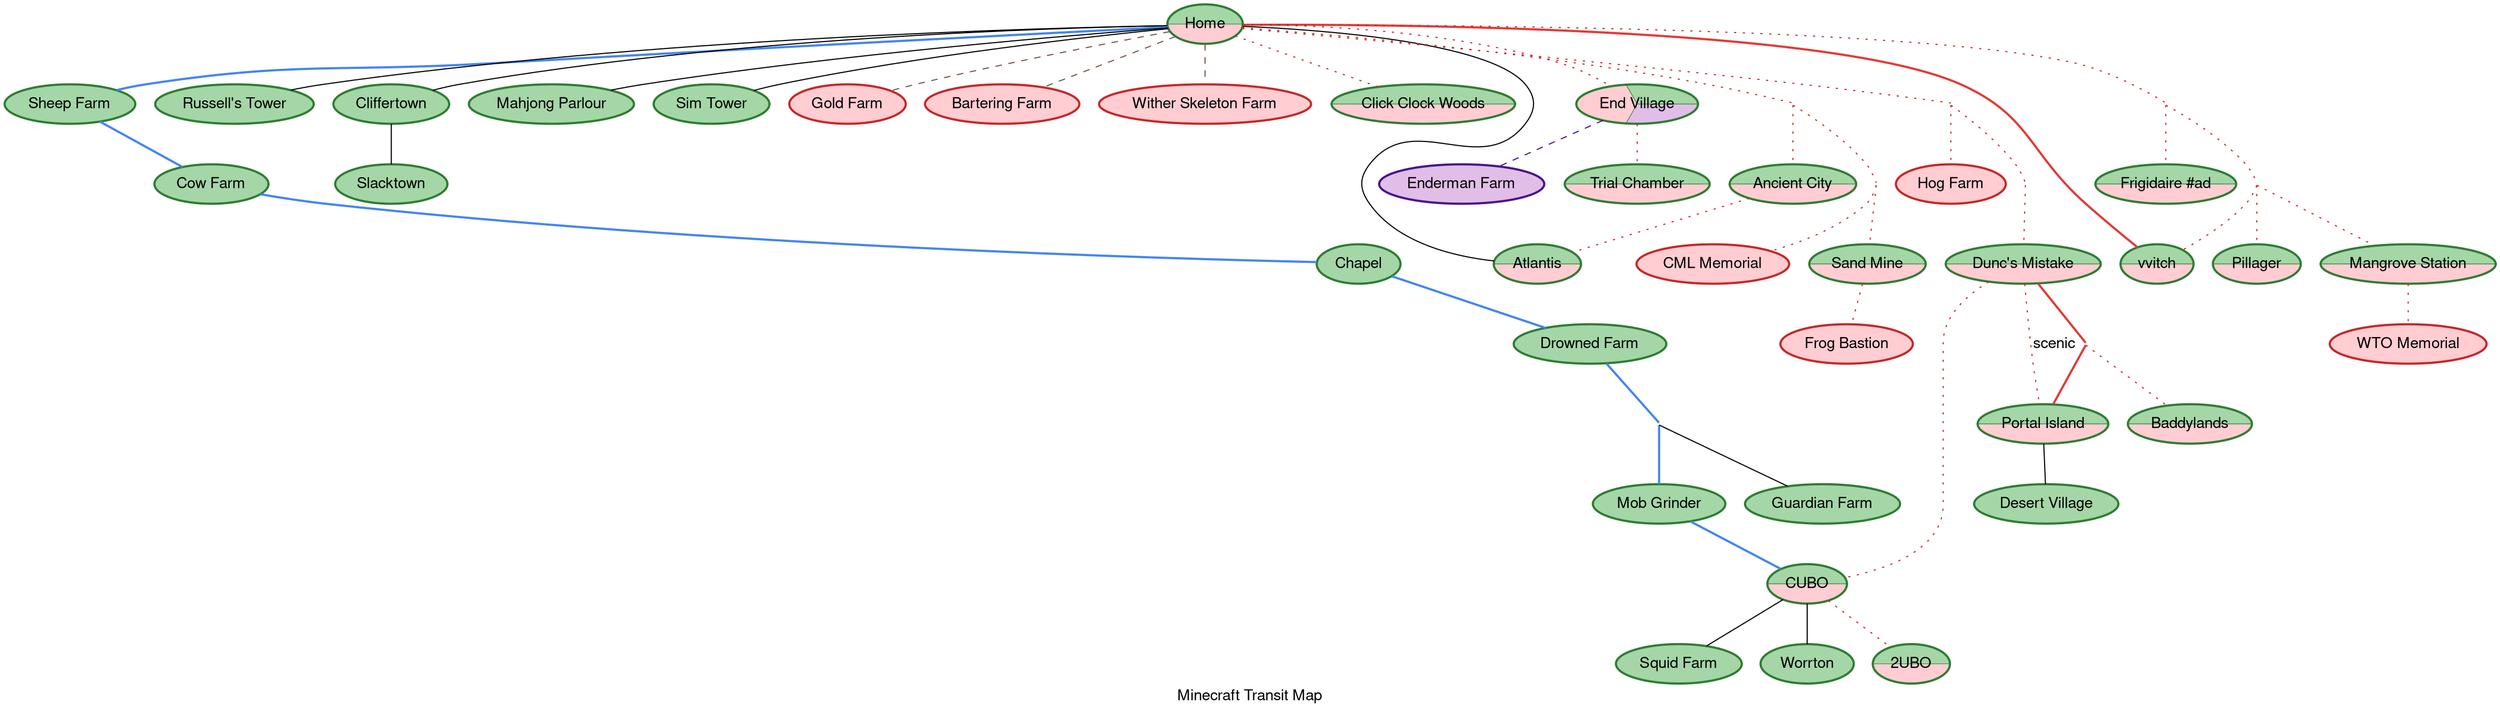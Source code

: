 digraph MinecraftRailMap {
    // Set global graph, node, and edge attributes for a consistent look
    graph [
        mode="KK",
        bb="0,0,20,40",
        overlap="prism",
        bgcolor="white",
        fontname="Helvetica,Arial,sans-serif",
        label="Minecraft Transit Map",
        fontcolor="black",
    ];
    node [
        fontname="Helvetica,Arial,sans-serif",
        style=filled,
        fontcolor="black",
        penwidth=2
    ];
    edge [
        fontname="Helvetica,Arial,sans-serif",
        color="black"
    ];

    // == OVERWORLD NODES ==
    // Nodes are colored in shades of green to represent the Overworld.
    node [color="#2E7D32", fillcolor="#A5D6A7"];
    Chapel [label="Chapel"];
    Cow_Farm [label="Cow Farm"];
    Sheep_Farm [label="Sheep Farm"];
    Drowned_Farm [label="Drowned Farm"];
    Mob_Grinder [label="Mob Grinder"];
    Guardian_Farm [label="Guardian Farm"];
    Russells_Tower [label="Russell's Tower"];
    Cliffertown [label="Cliffertown"];
    Mahjong_Parlour [label="Mahjong Parlour"];
    Desert_Village [label="Desert Village"];
    Slacktown [label="Slacktown"];
    Sim_Tower [label="Sim Tower"];
    Squid_Farm [label="Squid Farm"];
    Worrton [label="Worrton"];

    // == NETHER NODES ==
    node [color="#C62828", fillcolor="#FFCDD2"];
    Gold_Farm [label="Gold Farm"];
    Bartering_Farm [label="Bartering Farm"];
    Wither_Skeleton_Farm [label="Wither Skeleton Farm"];
    Hog_Farm [label="Hog Farm"];
    CML_Memorial [label="CML Memorial"];
    Frog [label="Frog Bastion"];
    WTO_Memorial [label="WTO Memorial"];

    // == THE END NODES ==
    node [color="#4A148C", fillcolor="#E1BEE7"];
    Enderman_Farm [label="Enderman Farm"];

    // == DUAL-DIMENSION NODES ==
    node [style=wedged, penwidth=2, shape=ellipse];
    Home [label="Home", color="#2E7D32", fillcolor="#A5D6A7:#FFCDD2"];
    Baddylands [label="Baddylands", color="#2E7D32", fillcolor="#A5D6A7:#FFCDD2"];
    Portal_Island [label="Portal Island", color="#2E7D32", fillcolor="#A5D6A7:#FFCDD2"];
    _2UBO [label="2UBO", color="#2E7D32", fillcolor="#A5D6A7:#FFCDD2"];
    Pale_Oak_Forest [label="Click Clock Woods", color="#2E7D32", fillcolor="#A5D6A7:#FFCDD2"];
    Atlantis [label="Atlantis", color="#2E7D32", fillcolor="#A5D6A7:#FFCDD2"];
    CUBO [label="CUBO", color="#2E7D32", fillcolor="#A5D6A7:#FFCDD2"];
    Sand_Mine [label="Sand Mine", color="#2E7D32", fillcolor="#A5D6A7:#FFCDD2"];
    Ancient_City [label="Ancient City", color="#2E7D32", fillcolor="#A5D6A7:#FFCDD2"];
    Duncs_Mistake [label="Dunc's Mistake", color="#2E7D32", fillcolor="#A5D6A7:#FFCDD2"];
    Frigidaire_ad [label="Frigidaire #ad", color="#2E7D32", fillcolor="#A5D6A7:#FFCDD2"];
    Pillager [label="Pillager", color="#2E7D32", fillcolor="#A5D6A7:#FFCDD2"];
    Mangrove_Station [label="Mangrove Station", color="#2E7D32", fillcolor="#A5D6A7:#FFCDD2"];
    vvitch [label="vvitch", color="#2E7D32", fillcolor="#A5D6A7:#FFCDD2"];
    Trial_Chamber [label="Trial Chamber", color="#2E7D32", fillcolor="#A5D6A7:#FFCDD2"];

    // == TRI-DIMENSION NODES ==
    End_Village [label="End Village", style=wedged, penwidth=2, shape=ellipse, color="#2E7D32", fillcolor="#A5D6A7:#FFCDD2:#E1BEE7"];

    // Invisible junction nodes
    node [style=invis, shape=point, width=0, height=0, label=""];
    Junction1;
    Junction2;
    Junction3;
    Junction4;
    Junction5;
    Junction6;
    Junction7;
    Junction8;

    // == EDGES / RAIL CONNECTIONS ==
    // Main railroad line
    edge [dir=none, style=bold, color="#4285F4"];
    Home -> Sheep_Farm;
    Sheep_Farm -> Cow_Farm;
    Cow_Farm -> Chapel;
    Chapel -> Drowned_Farm;
    Drowned_Farm -> Junction1;
    Junction1 -> Mob_Grinder;
    Mob_Grinder -> CUBO;

    // Spur lines
    edge [dir=none, style="", color="black"];
    Junction1 -> Guardian_Farm;
    Home -> Russells_Tower;
    Home -> Cliffertown;
    Cliffertown -> Slacktown;
    Home -> Mahjong_Parlour;
    Home -> Sim_Tower;
    Portal_Island -> Desert_Village;
    Home -> Atlantis; // New Overworld route
    CUBO -> Squid_Farm;
    CUBO -> Worrton;

    // Nether rail (connects directly to Home)
    edge [dir=none, style=dotted, color="#C62828"];
    Home -> Junction2;
    Junction2 -> Hog_Farm;
    Junction2 -> Junction5;
    Junction5 -> Duncs_Mistake;
    Duncs_Mistake -> Portal_Island [label="scenic"]; // Local line
    Duncs_Mistake -> CUBO;
    CUBO -> _2UBO;
    Home -> End_Village;
    Home -> Pale_Oak_Forest;
    Home -> Junction3;
    Junction3 -> Ancient_City;
    Ancient_City -> Atlantis; // Existing Nether route
    Junction3 -> Junction4;
    Junction4 -> CML_Memorial;
    Junction4 -> Sand_Mine;
    Sand_Mine -> Frog;
    Junction6 -> Baddylands;
    Home -> Junction7;
    Junction7 -> Frigidaire_ad;
    Junction7 -> Junction8;
    Junction8 -> vvitch;
    Junction8 -> Mangrove_Station;
    Mangrove_Station -> WTO_Memorial;
    Junction8 -> Pillager;
    End_Village -> Trial_Chamber;

    // Nether Express Rail
    edge [dir=none, style=bold, color="#E53935"];
    Duncs_Mistake -> Junction6 -> Portal_Island; // Express line
    Home -> vvitch;

    // End rail (connects directly to End Village)
    edge [dir=none, style=dashed, color="#4A148C"];
    End_Village -> Enderman_Farm;

    // Footpath (connects directly to Home)
    edge [dir=none, style=dashed, color="#795548"];
    Home -> Gold_Farm;
    Home -> Bartering_Farm;
    Home -> Wither_Skeleton_Farm;
}
